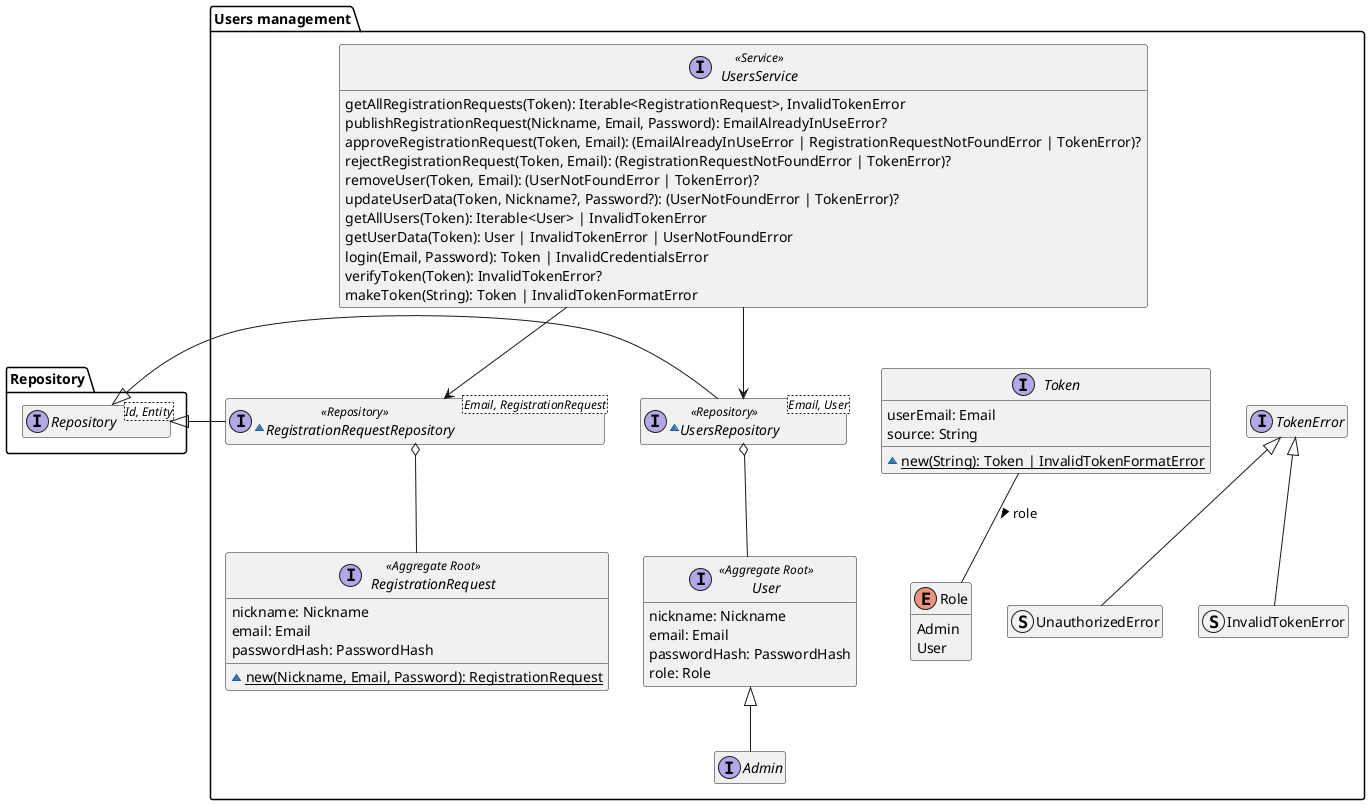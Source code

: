 @startuml users-management-domain-model

hide empty members
package Repository{
    interface Repository<Id, Entity>
}

package "Users management" as Users {
    interface User <<Aggregate Root>> {
        nickname: Nickname
        email: Email
        passwordHash: PasswordHash
        role: Role
    }
    interface Admin extends User

    interface RegistrationRequest <<Aggregate Root>> {
        nickname: Nickname
        email: Email
        passwordHash: PasswordHash
        ~{static} new(Nickname, Email, Password): RegistrationRequest
    }

    interface Token {
        userEmail: Email
        source: String
        ~{static} new(String): Token | InvalidTokenFormatError
    }
    enum Role {
        Admin
        User
    }
    Token -- Role : "role >"

    interface UsersService <<Service>> {
        getAllRegistrationRequests(Token): Iterable<RegistrationRequest>, InvalidTokenError
        publishRegistrationRequest(Nickname, Email, Password): EmailAlreadyInUseError?
        approveRegistrationRequest(Token, Email): (EmailAlreadyInUseError | RegistrationRequestNotFoundError | TokenError)?
        rejectRegistrationRequest(Token, Email): (RegistrationRequestNotFoundError | TokenError)?
        removeUser(Token, Email): (UserNotFoundError | TokenError)?
        updateUserData(Token, Nickname?, Password?): (UserNotFoundError | TokenError)?
        getAllUsers(Token): Iterable<User> | InvalidTokenError
        getUserData(Token): User | InvalidTokenError | UserNotFoundError
        login(Email, Password): Token | InvalidCredentialsError
        verifyToken(Token): InvalidTokenError?
        makeToken(String): Token | InvalidTokenFormatError
    }

    ~interface RegistrationRequestRepository<Email, RegistrationRequest> <<Repository>> {
    }
    RegistrationRequestRepository -l-|> Repository.Repository
    RegistrationRequestRepository o-- RegistrationRequest
    ~interface UsersRepository<Email, User> <<Repository>> {
    }
    UsersRepository -l-|> Repository.Repository
    UsersRepository o-- User
    
    UsersService --> UsersRepository
    UsersService --> RegistrationRequestRepository

    interface TokenError
    struct UnauthorizedError extends TokenError
    struct InvalidTokenError extends TokenError
    Token -r[hidden]- TokenError

    UsersService -[hidden]-> Token
}

@enduml
